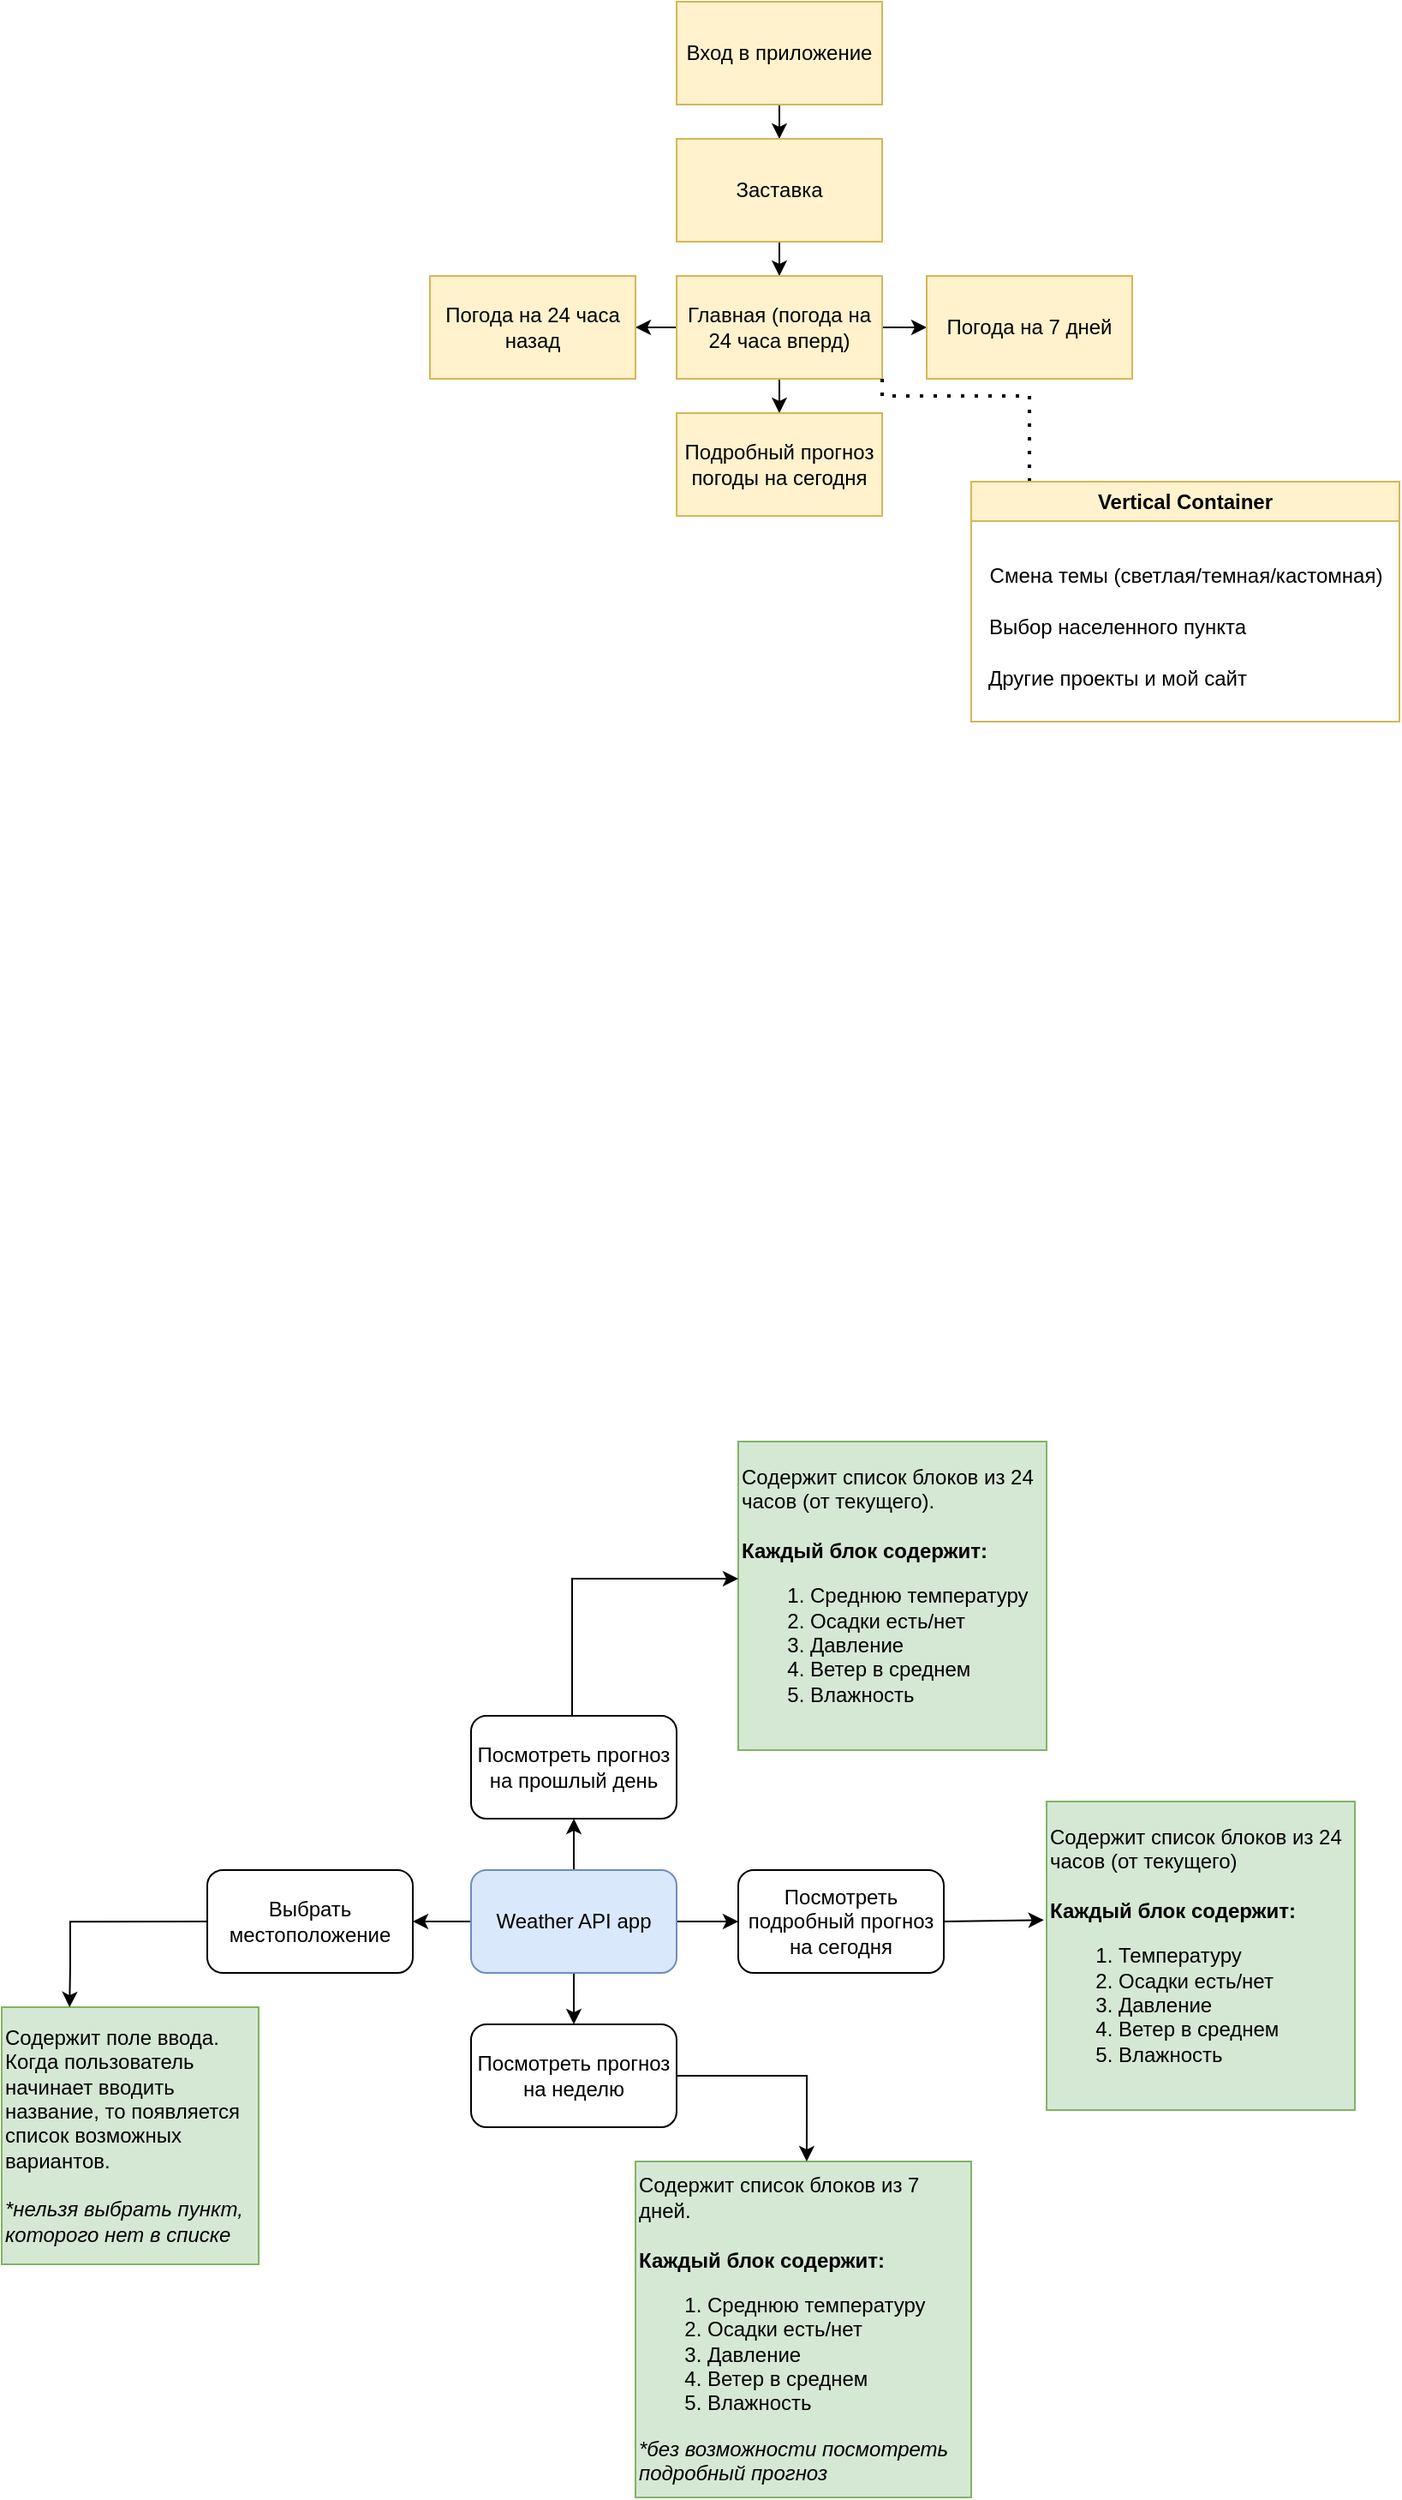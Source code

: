 <mxfile version="24.3.1" type="github">
  <diagram name="Страница — 1" id="asyW8-UnVNkZ89y227c-">
    <mxGraphModel dx="867" dy="1633" grid="1" gridSize="10" guides="1" tooltips="1" connect="1" arrows="1" fold="1" page="1" pageScale="1" pageWidth="827" pageHeight="1169" math="0" shadow="0">
      <root>
        <mxCell id="0" />
        <mxCell id="1" parent="0" />
        <mxCell id="5xl0s4pEtCrvh_Mpd0_K-3" value="" style="edgeStyle=orthogonalEdgeStyle;rounded=0;orthogonalLoop=1;jettySize=auto;html=1;" edge="1" parent="1" source="5xl0s4pEtCrvh_Mpd0_K-1" target="5xl0s4pEtCrvh_Mpd0_K-2">
          <mxGeometry relative="1" as="geometry" />
        </mxCell>
        <mxCell id="5xl0s4pEtCrvh_Mpd0_K-5" value="" style="edgeStyle=orthogonalEdgeStyle;rounded=0;orthogonalLoop=1;jettySize=auto;html=1;" edge="1" parent="1" source="5xl0s4pEtCrvh_Mpd0_K-1" target="5xl0s4pEtCrvh_Mpd0_K-4">
          <mxGeometry relative="1" as="geometry" />
        </mxCell>
        <mxCell id="5xl0s4pEtCrvh_Mpd0_K-7" value="" style="edgeStyle=orthogonalEdgeStyle;rounded=0;orthogonalLoop=1;jettySize=auto;html=1;" edge="1" parent="1" source="5xl0s4pEtCrvh_Mpd0_K-1" target="5xl0s4pEtCrvh_Mpd0_K-6">
          <mxGeometry relative="1" as="geometry" />
        </mxCell>
        <mxCell id="5xl0s4pEtCrvh_Mpd0_K-9" value="" style="edgeStyle=orthogonalEdgeStyle;rounded=0;orthogonalLoop=1;jettySize=auto;html=1;" edge="1" parent="1" source="5xl0s4pEtCrvh_Mpd0_K-1" target="5xl0s4pEtCrvh_Mpd0_K-8">
          <mxGeometry relative="1" as="geometry" />
        </mxCell>
        <mxCell id="5xl0s4pEtCrvh_Mpd0_K-1" value="Weather API app" style="rounded=1;whiteSpace=wrap;html=1;fillColor=#dae8fc;strokeColor=#6c8ebf;" vertex="1" parent="1">
          <mxGeometry x="354" y="170" width="120" height="60" as="geometry" />
        </mxCell>
        <mxCell id="5xl0s4pEtCrvh_Mpd0_K-2" value="Посмотреть подробный&amp;nbsp;&lt;span style=&quot;background-color: initial;&quot;&gt;прогноз на сегодня&lt;/span&gt;" style="whiteSpace=wrap;html=1;rounded=1;" vertex="1" parent="1">
          <mxGeometry x="510" y="170" width="120" height="60" as="geometry" />
        </mxCell>
        <mxCell id="5xl0s4pEtCrvh_Mpd0_K-4" value="Посмотреть прогноз на прошлый день" style="rounded=1;whiteSpace=wrap;html=1;" vertex="1" parent="1">
          <mxGeometry x="354" y="80" width="120" height="60" as="geometry" />
        </mxCell>
        <mxCell id="5xl0s4pEtCrvh_Mpd0_K-6" value="Посмотреть прогноз на неделю" style="rounded=1;whiteSpace=wrap;html=1;" vertex="1" parent="1">
          <mxGeometry x="354" y="260" width="120" height="60" as="geometry" />
        </mxCell>
        <mxCell id="5xl0s4pEtCrvh_Mpd0_K-8" value="Выбрать местоположение" style="rounded=1;whiteSpace=wrap;html=1;" vertex="1" parent="1">
          <mxGeometry x="200" y="170" width="120" height="60" as="geometry" />
        </mxCell>
        <mxCell id="5xl0s4pEtCrvh_Mpd0_K-10" value="Содержит список блоков из 7 дней.&lt;div&gt;&lt;br&gt;&lt;div&gt;&lt;b&gt;Каждый блок содержит:&lt;/b&gt;&lt;/div&gt;&lt;/div&gt;&lt;div&gt;&lt;ol&gt;&lt;li&gt;Среднюю температуру&lt;/li&gt;&lt;li&gt;Осадки есть/нет&lt;/li&gt;&lt;li&gt;Давление&lt;/li&gt;&lt;li&gt;Ветер в среднем&lt;/li&gt;&lt;li&gt;Влажность&lt;/li&gt;&lt;/ol&gt;&lt;i&gt;*без возможности посмотреть подробный прогноз&lt;/i&gt;&lt;/div&gt;" style="whiteSpace=wrap;html=1;aspect=fixed;align=left;fillColor=#d5e8d4;strokeColor=#82b366;" vertex="1" parent="1">
          <mxGeometry x="450" y="340" width="196" height="196" as="geometry" />
        </mxCell>
        <mxCell id="5xl0s4pEtCrvh_Mpd0_K-11" value="" style="endArrow=classic;html=1;rounded=0;exitX=1;exitY=0.5;exitDx=0;exitDy=0;entryX=0.51;entryY=0;entryDx=0;entryDy=0;entryPerimeter=0;" edge="1" parent="1" source="5xl0s4pEtCrvh_Mpd0_K-6" target="5xl0s4pEtCrvh_Mpd0_K-10">
          <mxGeometry width="50" height="50" relative="1" as="geometry">
            <mxPoint x="480" y="420" as="sourcePoint" />
            <mxPoint x="550" y="330" as="targetPoint" />
            <Array as="points">
              <mxPoint x="550" y="290" />
              <mxPoint x="550" y="310" />
            </Array>
          </mxGeometry>
        </mxCell>
        <mxCell id="5xl0s4pEtCrvh_Mpd0_K-12" value="Содержит список блоков из 24 часов (от текущего)&lt;div&gt;&lt;br&gt;&lt;div&gt;&lt;b&gt;Каждый блок содержит:&lt;/b&gt;&lt;/div&gt;&lt;/div&gt;&lt;div&gt;&lt;ol&gt;&lt;li&gt;Температуру&lt;/li&gt;&lt;li&gt;Осадки есть/нет&lt;/li&gt;&lt;li&gt;Давление&lt;/li&gt;&lt;li&gt;Ветер в среднем&lt;/li&gt;&lt;li&gt;Влажность&lt;/li&gt;&lt;/ol&gt;&lt;/div&gt;" style="whiteSpace=wrap;html=1;aspect=fixed;align=left;fillColor=#d5e8d4;strokeColor=#82b366;" vertex="1" parent="1">
          <mxGeometry x="690" y="130" width="180" height="180" as="geometry" />
        </mxCell>
        <mxCell id="5xl0s4pEtCrvh_Mpd0_K-14" value="Содержит список блоков из 24 часов (от текущего).&lt;div&gt;&lt;br&gt;&lt;div&gt;&lt;b&gt;Каждый блок содержит:&lt;/b&gt;&lt;/div&gt;&lt;/div&gt;&lt;div&gt;&lt;ol&gt;&lt;li&gt;Среднюю температуру&lt;/li&gt;&lt;li&gt;Осадки есть/нет&lt;/li&gt;&lt;li&gt;Давление&lt;/li&gt;&lt;li&gt;Ветер в среднем&lt;/li&gt;&lt;li&gt;Влажность&lt;/li&gt;&lt;/ol&gt;&lt;/div&gt;" style="whiteSpace=wrap;html=1;aspect=fixed;align=left;fillColor=#d5e8d4;strokeColor=#82b366;" vertex="1" parent="1">
          <mxGeometry x="510" y="-80" width="180" height="180" as="geometry" />
        </mxCell>
        <mxCell id="5xl0s4pEtCrvh_Mpd0_K-15" value="" style="edgeStyle=orthogonalEdgeStyle;rounded=0;orthogonalLoop=1;jettySize=auto;html=1;entryX=0;entryY=0.5;entryDx=0;entryDy=0;" edge="1" parent="1">
          <mxGeometry relative="1" as="geometry">
            <mxPoint x="413" y="80" as="sourcePoint" />
            <mxPoint x="510" as="targetPoint" />
            <Array as="points">
              <mxPoint x="413" />
            </Array>
          </mxGeometry>
        </mxCell>
        <mxCell id="5xl0s4pEtCrvh_Mpd0_K-16" value="Содержит поле ввода. Когда пользователь начинает вводить название, то появляется список возможных вариантов.&lt;div&gt;&lt;br&gt;&lt;/div&gt;&lt;div&gt;&lt;i&gt;*нельзя выбрать пункт, которого нет в списке&lt;/i&gt;&lt;/div&gt;" style="whiteSpace=wrap;html=1;aspect=fixed;align=left;fillColor=#d5e8d4;strokeColor=#82b366;" vertex="1" parent="1">
          <mxGeometry x="80" y="250" width="150" height="150" as="geometry" />
        </mxCell>
        <mxCell id="5xl0s4pEtCrvh_Mpd0_K-17" value="" style="edgeStyle=orthogonalEdgeStyle;rounded=0;orthogonalLoop=1;jettySize=auto;html=1;entryX=0.464;entryY=-0.003;entryDx=0;entryDy=0;entryPerimeter=0;" edge="1" parent="1">
          <mxGeometry relative="1" as="geometry">
            <mxPoint x="200" y="200.05" as="sourcePoint" />
            <mxPoint x="119.6" y="250.0" as="targetPoint" />
            <Array as="points">
              <mxPoint x="120" y="200.45" />
              <mxPoint x="120" y="225.45" />
            </Array>
          </mxGeometry>
        </mxCell>
        <mxCell id="5xl0s4pEtCrvh_Mpd0_K-18" value="" style="endArrow=classic;html=1;rounded=0;exitX=1;exitY=0.5;exitDx=0;exitDy=0;entryX=-0.009;entryY=0.384;entryDx=0;entryDy=0;entryPerimeter=0;" edge="1" parent="1" source="5xl0s4pEtCrvh_Mpd0_K-2" target="5xl0s4pEtCrvh_Mpd0_K-12">
          <mxGeometry width="50" height="50" relative="1" as="geometry">
            <mxPoint x="640" y="230" as="sourcePoint" />
            <mxPoint x="690" y="180" as="targetPoint" />
          </mxGeometry>
        </mxCell>
        <mxCell id="5xl0s4pEtCrvh_Mpd0_K-22" value="" style="edgeStyle=orthogonalEdgeStyle;rounded=0;orthogonalLoop=1;jettySize=auto;html=1;" edge="1" parent="1" source="5xl0s4pEtCrvh_Mpd0_K-19" target="5xl0s4pEtCrvh_Mpd0_K-21">
          <mxGeometry relative="1" as="geometry" />
        </mxCell>
        <mxCell id="5xl0s4pEtCrvh_Mpd0_K-19" value="Вход в приложение" style="rounded=0;whiteSpace=wrap;html=1;fillColor=#fff2cc;strokeColor=#d6b656;" vertex="1" parent="1">
          <mxGeometry x="474" y="-920" width="120" height="60" as="geometry" />
        </mxCell>
        <mxCell id="5xl0s4pEtCrvh_Mpd0_K-24" value="" style="edgeStyle=orthogonalEdgeStyle;rounded=0;orthogonalLoop=1;jettySize=auto;html=1;" edge="1" parent="1" source="5xl0s4pEtCrvh_Mpd0_K-21" target="5xl0s4pEtCrvh_Mpd0_K-23">
          <mxGeometry relative="1" as="geometry" />
        </mxCell>
        <mxCell id="5xl0s4pEtCrvh_Mpd0_K-21" value="Заставка" style="rounded=0;whiteSpace=wrap;html=1;fillColor=#fff2cc;strokeColor=#d6b656;" vertex="1" parent="1">
          <mxGeometry x="474" y="-840" width="120" height="60" as="geometry" />
        </mxCell>
        <mxCell id="5xl0s4pEtCrvh_Mpd0_K-26" value="" style="edgeStyle=orthogonalEdgeStyle;rounded=0;orthogonalLoop=1;jettySize=auto;html=1;" edge="1" parent="1" source="5xl0s4pEtCrvh_Mpd0_K-23" target="5xl0s4pEtCrvh_Mpd0_K-25">
          <mxGeometry relative="1" as="geometry" />
        </mxCell>
        <mxCell id="5xl0s4pEtCrvh_Mpd0_K-28" value="" style="edgeStyle=orthogonalEdgeStyle;rounded=0;orthogonalLoop=1;jettySize=auto;html=1;" edge="1" parent="1" source="5xl0s4pEtCrvh_Mpd0_K-23" target="5xl0s4pEtCrvh_Mpd0_K-27">
          <mxGeometry relative="1" as="geometry" />
        </mxCell>
        <mxCell id="5xl0s4pEtCrvh_Mpd0_K-30" value="" style="edgeStyle=orthogonalEdgeStyle;rounded=0;orthogonalLoop=1;jettySize=auto;html=1;" edge="1" parent="1" source="5xl0s4pEtCrvh_Mpd0_K-23" target="5xl0s4pEtCrvh_Mpd0_K-29">
          <mxGeometry relative="1" as="geometry" />
        </mxCell>
        <mxCell id="5xl0s4pEtCrvh_Mpd0_K-23" value="Главная (погода на 24 часа вперд)" style="rounded=0;whiteSpace=wrap;html=1;fillColor=#fff2cc;strokeColor=#d6b656;" vertex="1" parent="1">
          <mxGeometry x="474" y="-760" width="120" height="60" as="geometry" />
        </mxCell>
        <mxCell id="5xl0s4pEtCrvh_Mpd0_K-25" value="Погода на 24 часа назад" style="rounded=0;whiteSpace=wrap;html=1;fillColor=#fff2cc;strokeColor=#d6b656;" vertex="1" parent="1">
          <mxGeometry x="330" y="-760" width="120" height="60" as="geometry" />
        </mxCell>
        <mxCell id="5xl0s4pEtCrvh_Mpd0_K-27" value="Погода на 7 дней" style="rounded=0;whiteSpace=wrap;html=1;fillColor=#fff2cc;strokeColor=#d6b656;" vertex="1" parent="1">
          <mxGeometry x="620" y="-760" width="120" height="60" as="geometry" />
        </mxCell>
        <mxCell id="5xl0s4pEtCrvh_Mpd0_K-29" value="Подробный прогноз погоды на сегодня" style="rounded=0;whiteSpace=wrap;html=1;fillColor=#fff2cc;strokeColor=#d6b656;" vertex="1" parent="1">
          <mxGeometry x="474" y="-680" width="120" height="60" as="geometry" />
        </mxCell>
        <mxCell id="5xl0s4pEtCrvh_Mpd0_K-31" value="" style="endArrow=none;dashed=1;html=1;dashPattern=1 3;strokeWidth=2;rounded=0;exitX=1;exitY=1;exitDx=0;exitDy=0;" edge="1" parent="1" source="5xl0s4pEtCrvh_Mpd0_K-23">
          <mxGeometry width="50" height="50" relative="1" as="geometry">
            <mxPoint x="640" y="-610" as="sourcePoint" />
            <mxPoint x="680" y="-640" as="targetPoint" />
            <Array as="points">
              <mxPoint x="594" y="-690" />
              <mxPoint x="680" y="-690" />
            </Array>
          </mxGeometry>
        </mxCell>
        <mxCell id="5xl0s4pEtCrvh_Mpd0_K-32" value="Vertical Container" style="swimlane;whiteSpace=wrap;html=1;fillColor=#fff2cc;strokeColor=#d6b656;" vertex="1" parent="1">
          <mxGeometry x="646" y="-640" width="250" height="140" as="geometry" />
        </mxCell>
        <mxCell id="5xl0s4pEtCrvh_Mpd0_K-33" value="Смена темы (светлая/темная/кастомная)" style="text;html=1;align=center;verticalAlign=middle;resizable=0;points=[];autosize=1;strokeColor=none;fillColor=none;" vertex="1" parent="5xl0s4pEtCrvh_Mpd0_K-32">
          <mxGeometry y="40" width="250" height="30" as="geometry" />
        </mxCell>
        <mxCell id="5xl0s4pEtCrvh_Mpd0_K-34" value="Выбор населенного пункта" style="text;html=1;align=center;verticalAlign=middle;resizable=0;points=[];autosize=1;strokeColor=none;fillColor=none;" vertex="1" parent="5xl0s4pEtCrvh_Mpd0_K-32">
          <mxGeometry y="70" width="170" height="30" as="geometry" />
        </mxCell>
        <mxCell id="5xl0s4pEtCrvh_Mpd0_K-35" value="Другие проекты и мой сайт" style="text;html=1;align=center;verticalAlign=middle;resizable=0;points=[];autosize=1;strokeColor=none;fillColor=none;" vertex="1" parent="5xl0s4pEtCrvh_Mpd0_K-32">
          <mxGeometry y="100" width="170" height="30" as="geometry" />
        </mxCell>
      </root>
    </mxGraphModel>
  </diagram>
</mxfile>
